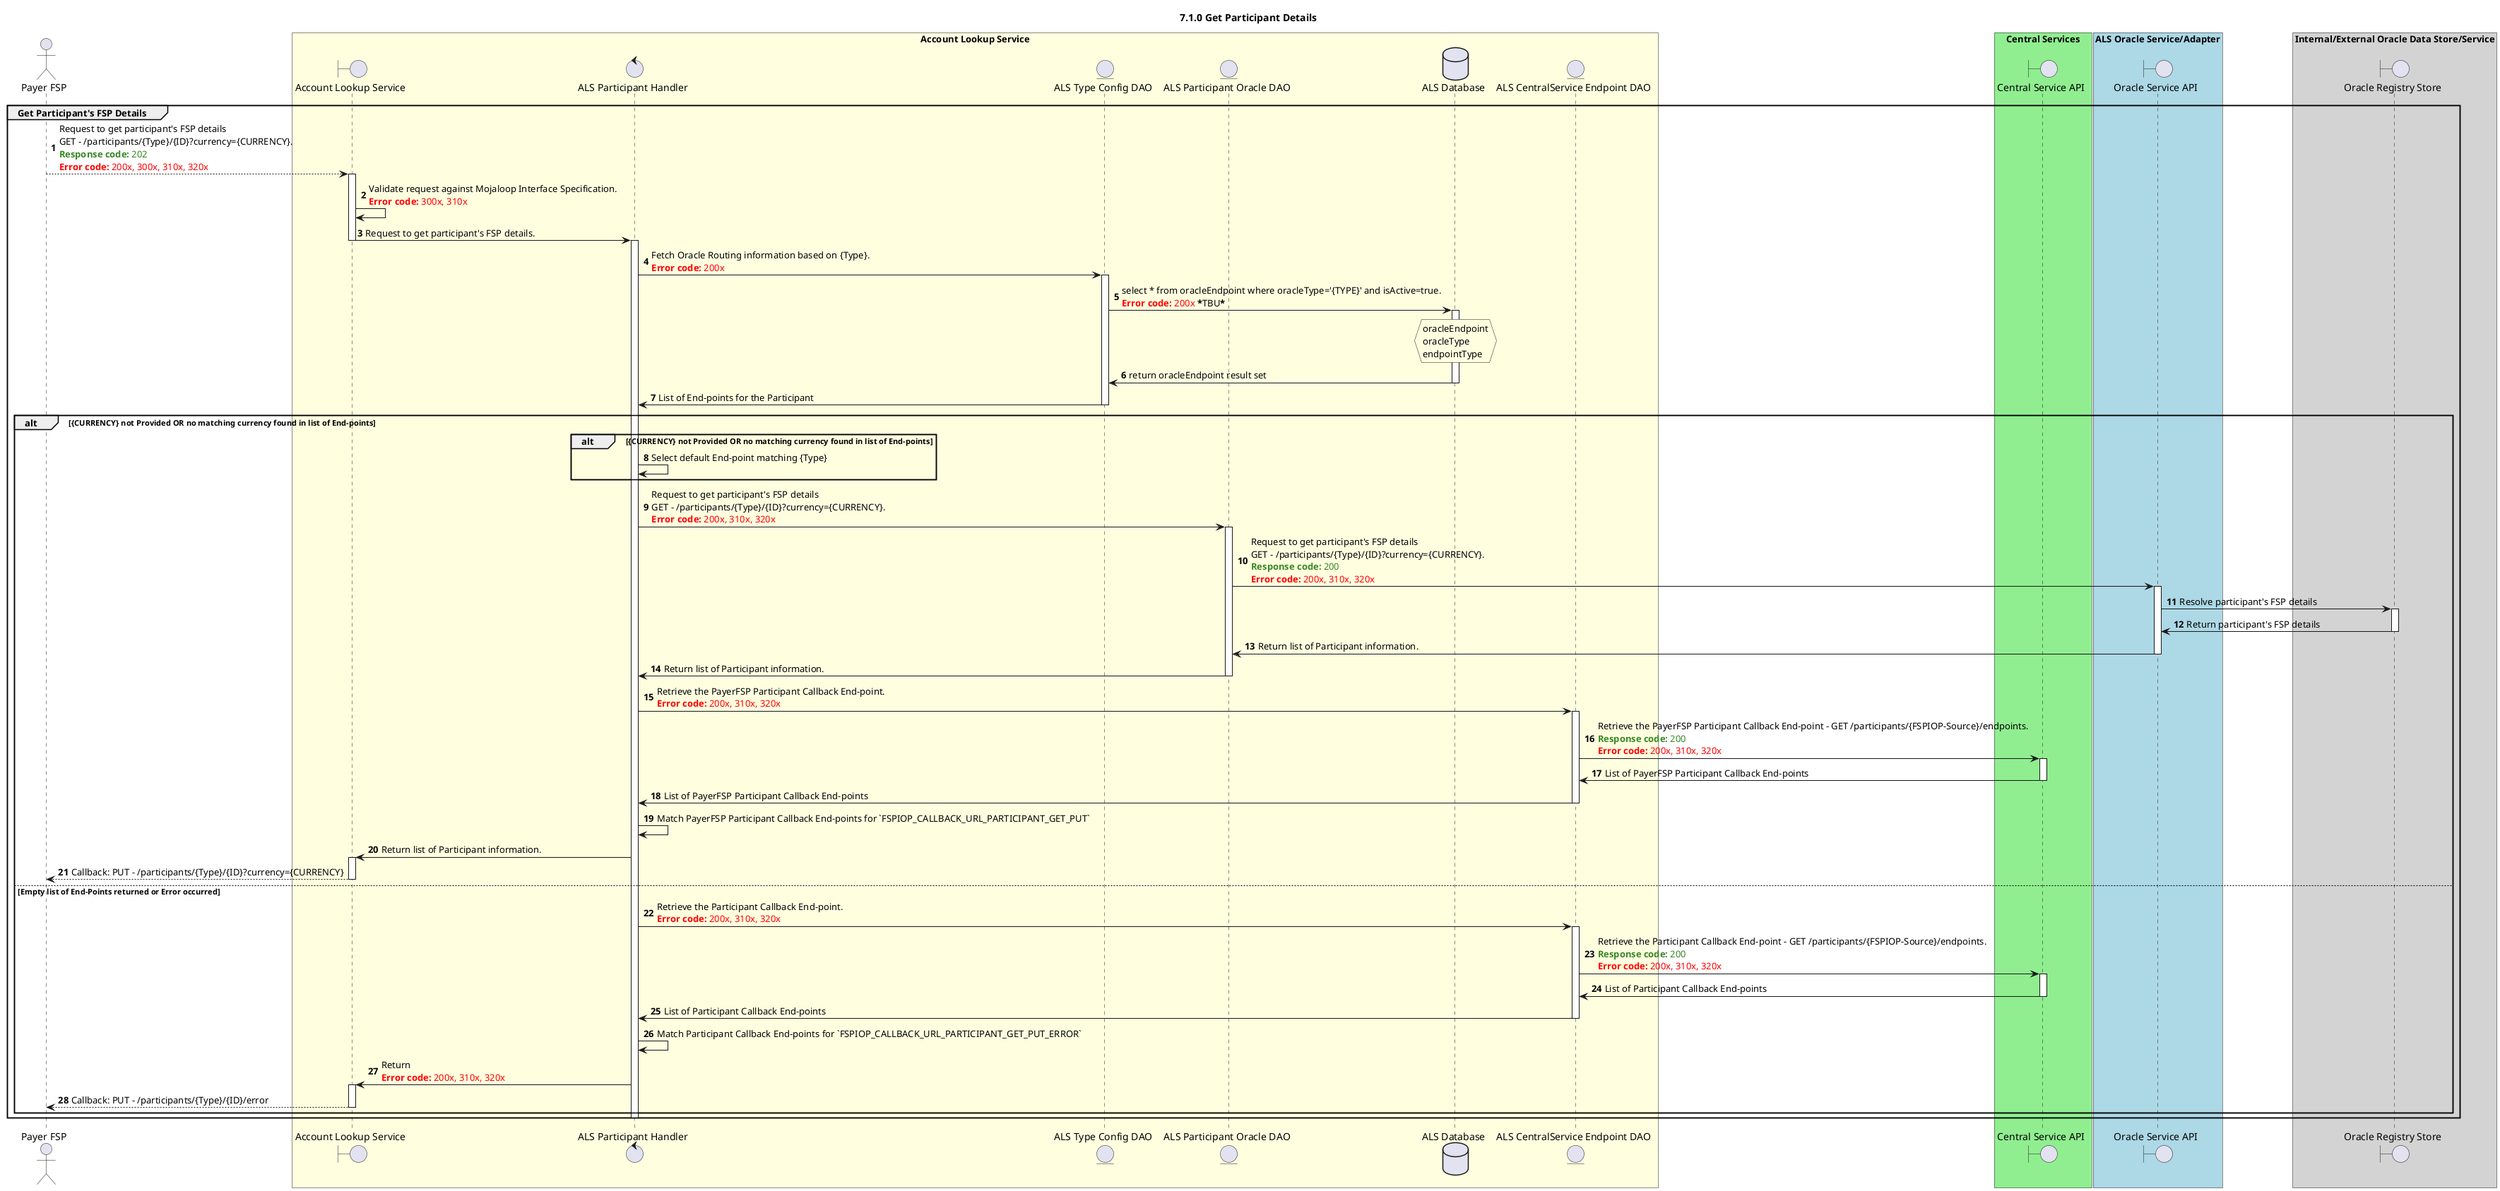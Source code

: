 /'*****
 License
 --------------
 Copyright © 2017 Bill & Melinda Gates Foundation
 The Mojaloop files are made available by the Bill & Melinda Gates Foundation under the Apache License, Version 2.0 (the "License") and you may not use these files except in compliance with the License. You may obtain a copy of the License at
 http://www.apache.org/licenses/LICENSE-2.0
 Unless required by applicable law or agreed to in writing, the Mojaloop files are distributed on an "AS IS" BASIS, WITHOUT WARRANTIES OR CONDITIONS OF ANY KIND, either express or implied. See the License for the specific language governing permissions and limitations under the License.
 Contributors
 --------------
 This is the official list of the Mojaloop project contributors for this file.
 Names of the original copyright holders (individuals or organizations)
 should be listed with a '*' in the first column. People who have
 contributed from an organization can be listed under the organization
 that actually holds the copyright for their contributions (see the
 Gates Foundation organization for an example). Those individuals should have
 their names indented and be marked with a '-'. Email address can be added
 optionally within square brackets <email>.
 * Gates Foundation
 - Name Surname <name.surname@gatesfoundation.com>

 * Rajiv Mothilal <rajiv.mothilal@modusbox.com>
 --------------
 ******'/


@startuml
' declate title
title 7.1.0 Get Participant Details

autonumber
' Actor Keys:
' boundary - APIs/Interfaces, etc
' entity - Database Access Objects
' database - Database Persistance Store

' declare actors
actor "Payer FSP" as PAYER_FSP
boundary "Account Lookup Service" as ALS_API
control "ALS Participant Handler" as ALS_PARTICIPANT_HANDLER
entity "ALS Type Config DAO" as ALS_TYPE_ENDPOINT_CONFIG_DAO
entity "ALS CentralService Endpoint DAO" as ALS_CENTRALSERVICE_ENDPOINT_CONFIG_DAO
entity "ALS Participant Oracle DAO" as ALS_PARTICIPANT_ORACLE_DAO
entity "ALS Participant End-Point Oracle DAO" as ALS_PARTICIPANT_ORACLE_DAO
database "ALS Database" as ALS_DB
boundary "Oracle Service API" as ORACLE_API
boundary "Oracle Registry Store" as ORACLE_STORE
boundary "Central Service API" as CENTRALSERVICE_API

box "Account Lookup Service" #LightYellow
participant ALS_API
participant ALS_PARTICIPANT_HANDLER
participant ALS_TYPE_ENDPOINT_CONFIG_DAO
participant ALS_PARTICIPANT_ORACLE_DAO
participant ALS_DB
participant ALS_CENTRALSERVICE_ENDPOINT_CONFIG_DAO
end box

box "Central Services" #LightGreen
participant CENTRALSERVICE_API
end box

box "ALS Oracle Service/Adapter" #LightBlue
participant ORACLE_API
end box

box "Internal/External Oracle Data Store/Service" #LightGrey
participant ORACLE_STORE
end box

' START OF FLOW

group Get Participant's FSP Details
    PAYER_FSP --> ALS_API: Request to get participant's FSP details \nGET - /participants/{Type}/{ID}?currency={CURRENCY}.\n<color #388724><b>Response code:</b> 202</color> \n<color #FF0000><b>Error code:</b> 200x, 300x, 310x, 320x</color>
    activate ALS_API
    ALS_API -> ALS_API: Validate request against Mojaloop Interface Specification. \n<color #FF0000><b>Error code:</b> 300x, 310x</color>

    ALS_API -> ALS_PARTICIPANT_HANDLER: Request to get participant's FSP details.
    deactivate ALS_API
    activate ALS_PARTICIPANT_HANDLER

    '********************* Fetch Oracle Routing Information - START ************************

    ALS_PARTICIPANT_HANDLER -> ALS_TYPE_ENDPOINT_CONFIG_DAO: Fetch Oracle Routing information based on {Type}. \n<color #FF0000><b>Error code:</b> 200x</color>
    activate ALS_TYPE_ENDPOINT_CONFIG_DAO


    ALS_TYPE_ENDPOINT_CONFIG_DAO -> ALS_DB: select * from oracleEndpoint where oracleType='{TYPE}' and isActive=true. \n<color #FF0000><b>Error code:</b> 200x</color> *****TBU*****
    activate ALS_DB
        hnote over ALS_DB #lightyellow
                oracleEndpoint
                oracleType
                endpointType
        end note
    ALS_DB -> ALS_TYPE_ENDPOINT_CONFIG_DAO: return oracleEndpoint result set
    deactivate ALS_DB

    ALS_TYPE_ENDPOINT_CONFIG_DAO -> ALS_PARTICIPANT_HANDLER: List of End-points for the Participant
    deactivate ALS_TYPE_ENDPOINT_CONFIG_DAO

    '********************* Fetch Oracle Routing Information - END ************************

    alt {CURRENCY} not Provided OR no matching currency found in list of End-points
        alt {CURRENCY} not Provided OR no matching currency found in list of End-points
            ALS_PARTICIPANT_HANDLER -> ALS_PARTICIPANT_HANDLER: Select default End-point matching {Type}
        end alt

        '********************* Request Participant Information from Oracle - START ************************

        ALS_PARTICIPANT_HANDLER -> ALS_PARTICIPANT_ORACLE_DAO: Request to get participant's FSP details \nGET - /participants/{Type}/{ID}?currency={CURRENCY}. \n<color #FF0000><b>Error code:</b> 200x, 310x, 320x</color>
        activate ALS_PARTICIPANT_ORACLE_DAO
        ALS_PARTICIPANT_ORACLE_DAO -> ORACLE_API: Request to get participant's FSP details \nGET - /participants/{Type}/{ID}?currency={CURRENCY}. \n<color #388724><b>Response code:</b> 200</color> \n<color #FF0000><b>Error code:</b> 200x, 310x, 320x</color>
        activate ORACLE_API

        ORACLE_API -> ORACLE_STORE: Resolve participant's FSP details
        activate ORACLE_STORE
        ORACLE_STORE -> ORACLE_API: Return participant's FSP details
        deactivate ORACLE_STORE

        ORACLE_API -> ALS_PARTICIPANT_ORACLE_DAO: Return list of Participant information.
        deactivate ORACLE_API

        ALS_PARTICIPANT_ORACLE_DAO -> ALS_PARTICIPANT_HANDLER: Return list of Participant information.
        deactivate ALS_PARTICIPANT_ORACLE_DAO

        '********************* Request Participant Information from Oracle - END ************************

        '********************* Get PayerFSP Participant Information - START ************************

        ALS_PARTICIPANT_HANDLER -> ALS_CENTRALSERVICE_ENDPOINT_CONFIG_DAO: Retrieve the PayerFSP Participant Callback End-point. \n<color #FF0000><b>Error code:</b> 200x, 310x, 320x</color>
        activate ALS_CENTRALSERVICE_ENDPOINT_CONFIG_DAO
        ALS_CENTRALSERVICE_ENDPOINT_CONFIG_DAO -> CENTRALSERVICE_API: Retrieve the PayerFSP Participant Callback End-point - GET /participants/{FSPIOP-Source}/endpoints. \n<color #388724><b>Response code:</b> 200</color> \n<color #FF0000><b>Error code:</b> 200x, 310x, 320x</color>
        activate CENTRALSERVICE_API
        CENTRALSERVICE_API -> ALS_CENTRALSERVICE_ENDPOINT_CONFIG_DAO: List of PayerFSP Participant Callback End-points
        deactivate CENTRALSERVICE_API
        ALS_CENTRALSERVICE_ENDPOINT_CONFIG_DAO -> ALS_PARTICIPANT_HANDLER: List of PayerFSP Participant Callback End-points
        deactivate ALS_CENTRALSERVICE_ENDPOINT_CONFIG_DAO

        ALS_PARTICIPANT_HANDLER -> ALS_PARTICIPANT_HANDLER: Match PayerFSP Participant Callback End-points for `FSPIOP_CALLBACK_URL_PARTICIPANT_GET_PUT`

        '********************* Get PayerFSP Participant Information - END ************************

        ALS_PARTICIPANT_HANDLER -> ALS_API: Return list of Participant information.

        activate ALS_API
        ALS_API --> PAYER_FSP: Callback: PUT - /participants/{Type}/{ID}?currency={CURRENCY}
        deactivate ALS_API

    else Empty list of End-Points returned or Error occurred

            ALS_PARTICIPANT_HANDLER -> ALS_CENTRALSERVICE_ENDPOINT_CONFIG_DAO: Retrieve the Participant Callback End-point. \n<color #FF0000><b>Error code:</b> 200x, 310x, 320x</color>
            activate ALS_CENTRALSERVICE_ENDPOINT_CONFIG_DAO
            ALS_CENTRALSERVICE_ENDPOINT_CONFIG_DAO -> CENTRALSERVICE_API: Retrieve the Participant Callback End-point - GET /participants/{FSPIOP-Source}/endpoints. \n<color #388724><b>Response code:</b> 200</color> \n<color #FF0000><b>Error code:</b> 200x, 310x, 320x</color>
            activate CENTRALSERVICE_API
            CENTRALSERVICE_API -> ALS_CENTRALSERVICE_ENDPOINT_CONFIG_DAO: List of Participant Callback End-points
            deactivate CENTRALSERVICE_API
            ALS_CENTRALSERVICE_ENDPOINT_CONFIG_DAO -> ALS_PARTICIPANT_HANDLER: List of Participant Callback End-points
            deactivate ALS_CENTRALSERVICE_ENDPOINT_CONFIG_DAO

            ALS_PARTICIPANT_HANDLER -> ALS_PARTICIPANT_HANDLER: Match Participant Callback End-points for `FSPIOP_CALLBACK_URL_PARTICIPANT_GET_PUT_ERROR`

        ALS_PARTICIPANT_HANDLER -> ALS_API: Return \n<color #FF0000><b>Error code:</b> 200x, 310x, 320x</color>
        activate ALS_API
        ALS_API --> PAYER_FSP: Callback: PUT - /participants/{Type}/{ID}/error
        deactivate ALS_API
    end alt

    deactivate ALS_PARTICIPANT_HANDLER
end
@enduml
